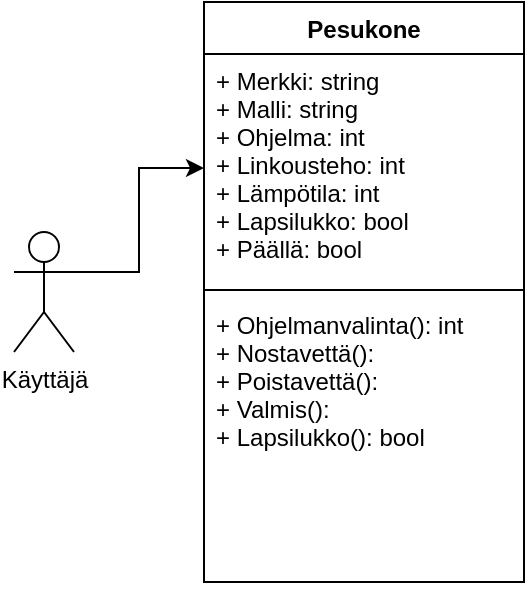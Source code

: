 <mxfile version="12.1.0" type="device" pages="1"><diagram id="Lb2lRMQycQWqeXdwWZD6" name="Page-1"><mxGraphModel dx="1072" dy="792" grid="0" gridSize="10" guides="1" tooltips="1" connect="1" arrows="1" fold="1" page="1" pageScale="1" pageWidth="850" pageHeight="1100" math="0" shadow="0"><root><mxCell id="0"/><mxCell id="1" parent="0"/><mxCell id="GmgktZR-QabxMsQKTR72-1" value="Pesukone" style="swimlane;fontStyle=1;align=center;verticalAlign=top;childLayout=stackLayout;horizontal=1;startSize=26;horizontalStack=0;resizeParent=1;resizeParentMax=0;resizeLast=0;collapsible=1;marginBottom=0;" vertex="1" parent="1"><mxGeometry x="345" y="110" width="160" height="290" as="geometry"/></mxCell><mxCell id="GmgktZR-QabxMsQKTR72-2" value="+ Merkki: string&#10;+ Malli: string&#10;+ Ohjelma: int&#10;+ Linkousteho: int&#10;+ Lämpötila: int&#10;+ Lapsilukko: bool&#10;+ Päällä: bool" style="text;strokeColor=none;fillColor=none;align=left;verticalAlign=top;spacingLeft=4;spacingRight=4;overflow=hidden;rotatable=0;points=[[0,0.5],[1,0.5]];portConstraint=eastwest;" vertex="1" parent="GmgktZR-QabxMsQKTR72-1"><mxGeometry y="26" width="160" height="114" as="geometry"/></mxCell><mxCell id="GmgktZR-QabxMsQKTR72-3" value="" style="line;strokeWidth=1;fillColor=none;align=left;verticalAlign=middle;spacingTop=-1;spacingLeft=3;spacingRight=3;rotatable=0;labelPosition=right;points=[];portConstraint=eastwest;" vertex="1" parent="GmgktZR-QabxMsQKTR72-1"><mxGeometry y="140" width="160" height="8" as="geometry"/></mxCell><mxCell id="GmgktZR-QabxMsQKTR72-4" value="+ Ohjelmanvalinta(): int&#10;+ Nostavettä(): &#10;+ Poistavettä():&#10;+ Valmis():&#10;+ Lapsilukko(): bool" style="text;strokeColor=none;fillColor=none;align=left;verticalAlign=top;spacingLeft=4;spacingRight=4;overflow=hidden;rotatable=0;points=[[0,0.5],[1,0.5]];portConstraint=eastwest;" vertex="1" parent="GmgktZR-QabxMsQKTR72-1"><mxGeometry y="148" width="160" height="142" as="geometry"/></mxCell><mxCell id="GmgktZR-QabxMsQKTR72-6" style="edgeStyle=orthogonalEdgeStyle;rounded=0;orthogonalLoop=1;jettySize=auto;html=1;exitX=1;exitY=0.333;exitDx=0;exitDy=0;exitPerimeter=0;entryX=0;entryY=0.5;entryDx=0;entryDy=0;" edge="1" parent="1" source="GmgktZR-QabxMsQKTR72-5" target="GmgktZR-QabxMsQKTR72-2"><mxGeometry relative="1" as="geometry"/></mxCell><mxCell id="GmgktZR-QabxMsQKTR72-5" value="Käyttäjä&lt;br&gt;" style="shape=umlActor;verticalLabelPosition=bottom;labelBackgroundColor=#ffffff;verticalAlign=top;html=1;outlineConnect=0;" vertex="1" parent="1"><mxGeometry x="250" y="225" width="30" height="60" as="geometry"/></mxCell></root></mxGraphModel></diagram></mxfile>